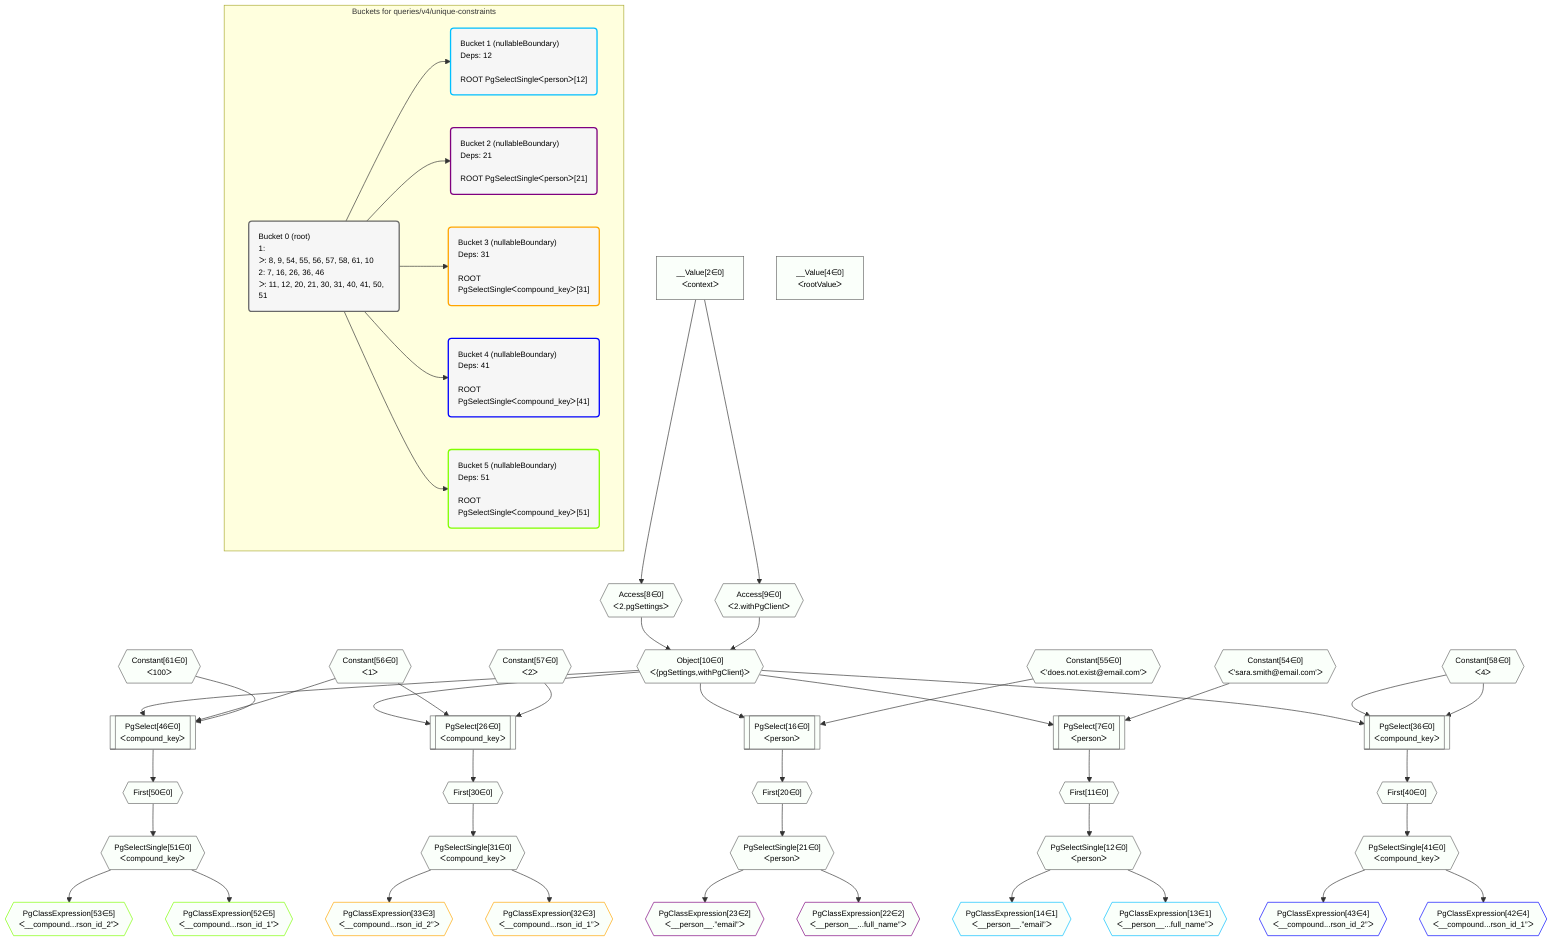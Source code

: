 %%{init: {'themeVariables': { 'fontSize': '12px'}}}%%
graph TD
    classDef path fill:#eee,stroke:#000,color:#000
    classDef plan fill:#fff,stroke-width:1px,color:#000
    classDef itemplan fill:#fff,stroke-width:2px,color:#000
    classDef unbatchedplan fill:#dff,stroke-width:1px,color:#000
    classDef sideeffectplan fill:#fcc,stroke-width:2px,color:#000
    classDef bucket fill:#f6f6f6,color:#000,stroke-width:2px,text-align:left


    %% plan dependencies
    PgSelect26[["PgSelect[26∈0]<br />ᐸcompound_keyᐳ"]]:::plan
    Object10{{"Object[10∈0]<br />ᐸ{pgSettings,withPgClient}ᐳ"}}:::plan
    Constant56{{"Constant[56∈0]<br />ᐸ1ᐳ"}}:::plan
    Constant57{{"Constant[57∈0]<br />ᐸ2ᐳ"}}:::plan
    Object10 & Constant56 & Constant57 --> PgSelect26
    PgSelect36[["PgSelect[36∈0]<br />ᐸcompound_keyᐳ"]]:::plan
    Constant58{{"Constant[58∈0]<br />ᐸ4ᐳ"}}:::plan
    Object10 & Constant58 & Constant58 --> PgSelect36
    PgSelect46[["PgSelect[46∈0]<br />ᐸcompound_keyᐳ"]]:::plan
    Constant61{{"Constant[61∈0]<br />ᐸ100ᐳ"}}:::plan
    Object10 & Constant56 & Constant61 --> PgSelect46
    PgSelect7[["PgSelect[7∈0]<br />ᐸpersonᐳ"]]:::plan
    Constant54{{"Constant[54∈0]<br />ᐸ'sara.smith@email.com'ᐳ"}}:::plan
    Object10 & Constant54 --> PgSelect7
    Access8{{"Access[8∈0]<br />ᐸ2.pgSettingsᐳ"}}:::plan
    Access9{{"Access[9∈0]<br />ᐸ2.withPgClientᐳ"}}:::plan
    Access8 & Access9 --> Object10
    PgSelect16[["PgSelect[16∈0]<br />ᐸpersonᐳ"]]:::plan
    Constant55{{"Constant[55∈0]<br />ᐸ'does.not.exist@email.com'ᐳ"}}:::plan
    Object10 & Constant55 --> PgSelect16
    __Value2["__Value[2∈0]<br />ᐸcontextᐳ"]:::plan
    __Value2 --> Access8
    __Value2 --> Access9
    First11{{"First[11∈0]"}}:::plan
    PgSelect7 --> First11
    PgSelectSingle12{{"PgSelectSingle[12∈0]<br />ᐸpersonᐳ"}}:::plan
    First11 --> PgSelectSingle12
    First20{{"First[20∈0]"}}:::plan
    PgSelect16 --> First20
    PgSelectSingle21{{"PgSelectSingle[21∈0]<br />ᐸpersonᐳ"}}:::plan
    First20 --> PgSelectSingle21
    First30{{"First[30∈0]"}}:::plan
    PgSelect26 --> First30
    PgSelectSingle31{{"PgSelectSingle[31∈0]<br />ᐸcompound_keyᐳ"}}:::plan
    First30 --> PgSelectSingle31
    First40{{"First[40∈0]"}}:::plan
    PgSelect36 --> First40
    PgSelectSingle41{{"PgSelectSingle[41∈0]<br />ᐸcompound_keyᐳ"}}:::plan
    First40 --> PgSelectSingle41
    First50{{"First[50∈0]"}}:::plan
    PgSelect46 --> First50
    PgSelectSingle51{{"PgSelectSingle[51∈0]<br />ᐸcompound_keyᐳ"}}:::plan
    First50 --> PgSelectSingle51
    __Value4["__Value[4∈0]<br />ᐸrootValueᐳ"]:::plan
    PgClassExpression13{{"PgClassExpression[13∈1]<br />ᐸ__person__...full_name”ᐳ"}}:::plan
    PgSelectSingle12 --> PgClassExpression13
    PgClassExpression14{{"PgClassExpression[14∈1]<br />ᐸ__person__.”email”ᐳ"}}:::plan
    PgSelectSingle12 --> PgClassExpression14
    PgClassExpression22{{"PgClassExpression[22∈2]<br />ᐸ__person__...full_name”ᐳ"}}:::plan
    PgSelectSingle21 --> PgClassExpression22
    PgClassExpression23{{"PgClassExpression[23∈2]<br />ᐸ__person__.”email”ᐳ"}}:::plan
    PgSelectSingle21 --> PgClassExpression23
    PgClassExpression32{{"PgClassExpression[32∈3]<br />ᐸ__compound...rson_id_1”ᐳ"}}:::plan
    PgSelectSingle31 --> PgClassExpression32
    PgClassExpression33{{"PgClassExpression[33∈3]<br />ᐸ__compound...rson_id_2”ᐳ"}}:::plan
    PgSelectSingle31 --> PgClassExpression33
    PgClassExpression42{{"PgClassExpression[42∈4]<br />ᐸ__compound...rson_id_1”ᐳ"}}:::plan
    PgSelectSingle41 --> PgClassExpression42
    PgClassExpression43{{"PgClassExpression[43∈4]<br />ᐸ__compound...rson_id_2”ᐳ"}}:::plan
    PgSelectSingle41 --> PgClassExpression43
    PgClassExpression52{{"PgClassExpression[52∈5]<br />ᐸ__compound...rson_id_1”ᐳ"}}:::plan
    PgSelectSingle51 --> PgClassExpression52
    PgClassExpression53{{"PgClassExpression[53∈5]<br />ᐸ__compound...rson_id_2”ᐳ"}}:::plan
    PgSelectSingle51 --> PgClassExpression53

    %% define steps

    subgraph "Buckets for queries/v4/unique-constraints"
    Bucket0("Bucket 0 (root)<br />1: <br />ᐳ: 8, 9, 54, 55, 56, 57, 58, 61, 10<br />2: 7, 16, 26, 36, 46<br />ᐳ: 11, 12, 20, 21, 30, 31, 40, 41, 50, 51"):::bucket
    classDef bucket0 stroke:#696969
    class Bucket0,__Value2,__Value4,PgSelect7,Access8,Access9,Object10,First11,PgSelectSingle12,PgSelect16,First20,PgSelectSingle21,PgSelect26,First30,PgSelectSingle31,PgSelect36,First40,PgSelectSingle41,PgSelect46,First50,PgSelectSingle51,Constant54,Constant55,Constant56,Constant57,Constant58,Constant61 bucket0
    Bucket1("Bucket 1 (nullableBoundary)<br />Deps: 12<br /><br />ROOT PgSelectSingleᐸpersonᐳ[12]"):::bucket
    classDef bucket1 stroke:#00bfff
    class Bucket1,PgClassExpression13,PgClassExpression14 bucket1
    Bucket2("Bucket 2 (nullableBoundary)<br />Deps: 21<br /><br />ROOT PgSelectSingleᐸpersonᐳ[21]"):::bucket
    classDef bucket2 stroke:#7f007f
    class Bucket2,PgClassExpression22,PgClassExpression23 bucket2
    Bucket3("Bucket 3 (nullableBoundary)<br />Deps: 31<br /><br />ROOT PgSelectSingleᐸcompound_keyᐳ[31]"):::bucket
    classDef bucket3 stroke:#ffa500
    class Bucket3,PgClassExpression32,PgClassExpression33 bucket3
    Bucket4("Bucket 4 (nullableBoundary)<br />Deps: 41<br /><br />ROOT PgSelectSingleᐸcompound_keyᐳ[41]"):::bucket
    classDef bucket4 stroke:#0000ff
    class Bucket4,PgClassExpression42,PgClassExpression43 bucket4
    Bucket5("Bucket 5 (nullableBoundary)<br />Deps: 51<br /><br />ROOT PgSelectSingleᐸcompound_keyᐳ[51]"):::bucket
    classDef bucket5 stroke:#7fff00
    class Bucket5,PgClassExpression52,PgClassExpression53 bucket5
    Bucket0 --> Bucket1 & Bucket2 & Bucket3 & Bucket4 & Bucket5
    classDef unary fill:#fafffa,borderWidth:8px
    class PgSelect26,PgSelect36,PgSelect46,PgSelect7,Object10,PgSelect16,Access8,Access9,First11,PgSelectSingle12,First20,PgSelectSingle21,First30,PgSelectSingle31,First40,PgSelectSingle41,First50,PgSelectSingle51,__Value2,__Value4,Constant54,Constant55,Constant56,Constant57,Constant58,Constant61,PgClassExpression13,PgClassExpression14,PgClassExpression22,PgClassExpression23,PgClassExpression32,PgClassExpression33,PgClassExpression42,PgClassExpression43,PgClassExpression52,PgClassExpression53 unary
    end